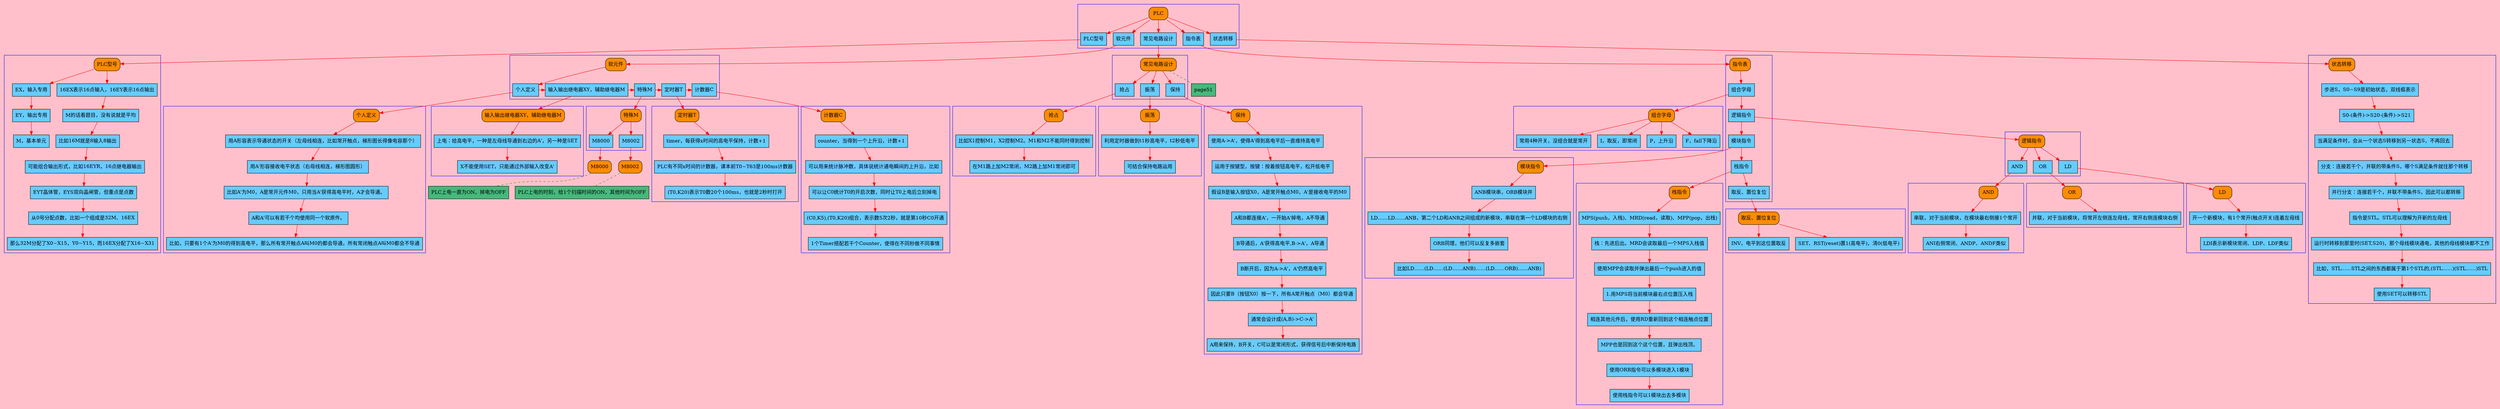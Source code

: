 digraph Example{
graph [bgcolor="pink"]
subgraph cluster_1{
	color="blue"
	1 3 5 7 9 11
}
subgraph cluster_2{
	color="blue"
	2 12 14 16
}
subgraph cluster_2{
	color="blue"
	2 18 20 22 24 26 28 30
}
subgraph cluster_4{
	color="blue"
	4 32 34 36 38 40{rank=same;32;34;36;38;40;}

}
subgraph cluster_33{
	color="blue"
	33 42 44 46 48 50
}
subgraph cluster_35{
	color="blue"
	35 52 54
}
subgraph cluster_39{
	color="blue"
	39 56 58 60
}
subgraph cluster_41{
	color="blue"
	41 62 64 66 68 70
}
subgraph cluster_37{
	color="blue"
	37 73 75
}
subgraph cluster_6{
	color="blue"
	6 79 81 83
}
subgraph cluster_78{
	color="blue"
	78 85 87 89 91 93 95 97 99 101
}
subgraph cluster_80{
	color="blue"
	80 103 105
}
subgraph cluster_82{
	color="blue"
	82 107 109
}
subgraph cluster_8{
	color="blue"
	8 111 113 115 117 119
}
subgraph cluster_112{
	color="blue"
	112 122 124 126 128
}
subgraph cluster_114{
	color="blue"
	114 130 132 134
}
subgraph cluster_120{
	color="blue"
	120 136 138
}
subgraph cluster_129{
	color="blue"
	129 139 141
}
subgraph cluster_131{
	color="blue"
	131 143 145
}
subgraph cluster_133{
	color="blue"
	133 147
}
subgraph cluster_116{
	color="blue"
	116 149 151 153 155
}
subgraph cluster_118{
	color="blue"
	118 157 159 161 163 165 167 169 171
}
subgraph cluster_10{
	color="blue"
	10 173 175 177 179 181 183 185 187 189
}
1 [label="PLC",shape="Mrecord",style="filled",fillcolor="#FF8C00"]
1 -> {11,9,7,5,3}[style="solid",color="red"]
11 -> {10}[style="solid",color="red"]
9 -> {8}[style="solid",color="red"]
7 -> {6}[style="solid",color="red"]
5 -> {4}[style="solid",color="red"]
3 -> {2}[style="solid",color="red"]
10 -> {173}[style="solid",color="red"]
8 -> {111}[style="solid",color="red"]
6 -> {83,81,79}[style="solid",color="red"]
6 -> {84}[style="dashed",color="ForestGreen",dir="none"]
4 -> {32}[style="solid",color="red"]
2 -> {18,12}[style="solid",color="red"]
173 -> {175}[style="solid",color="red"]
111 -> {113,112}[style="solid",color="red"]
83 -> {82}[style="solid",color="red"]
81 -> {80}[style="solid",color="red"]
79 -> {78}[style="solid",color="red"]
32 -> {34,33}[style="solid",color="red"]
18 -> {20}[style="solid",color="red"]
12 -> {14}[style="solid",color="red"]
175 -> {177}[style="solid",color="red"]
113 -> {115,114}[style="solid",color="red"]
112 -> {128,126,124,122}[style="solid",color="red"]
82 -> {107}[style="solid",color="red"]
80 -> {103}[style="solid",color="red"]
78 -> {85}[style="solid",color="red"]
34 -> {36,35}[style="solid",color="red"]
33 -> {42}[style="solid",color="red"]
20 -> {22}[style="solid",color="red"]
14 -> {16}[style="solid",color="red"]
177 -> {179}[style="solid",color="red"]
115 -> {117,116}[style="solid",color="red"]
114 -> {134,132,130}[style="solid",color="red"]
107 -> {109}[style="solid",color="red"]
103 -> {105}[style="solid",color="red"]
85 -> {87}[style="solid",color="red"]
36 -> {38,37}[style="solid",color="red"]
35 -> {52}[style="solid",color="red"]
42 -> {44}[style="solid",color="red"]
22 -> {24}[style="solid",color="red"]
179 -> {181}[style="solid",color="red"]
117 -> {119,118}[style="solid",color="red"]
116 -> {149}[style="solid",color="red"]
134 -> {133}[style="solid",color="red"]
132 -> {131}[style="solid",color="red"]
130 -> {129}[style="solid",color="red"]
87 -> {89}[style="solid",color="red"]
38 -> {40,39}[style="solid",color="red"]
37 -> {75,73}[style="solid",color="red"]
52 -> {54}[style="solid",color="red"]
44 -> {46}[style="solid",color="red"]
24 -> {26}[style="solid",color="red"]
181 -> {183}[style="solid",color="red"]
119 -> {120}[style="solid",color="red"]
118 -> {157}[style="solid",color="red"]
149 -> {151}[style="solid",color="red"]
133 -> {147}[style="solid",color="red"]
131 -> {143}[style="solid",color="red"]
129 -> {139}[style="solid",color="red"]
89 -> {91}[style="solid",color="red"]
40 -> {41}[style="solid",color="red"]
39 -> {56}[style="solid",color="red"]
75 -> {74}[style="solid",color="red"]
73 -> {72}[style="solid",color="red"]
46 -> {48}[style="solid",color="red"]
26 -> {28}[style="solid",color="red"]
183 -> {185}[style="solid",color="red"]
120 -> {138,136}[style="solid",color="red"]
157 -> {159}[style="solid",color="red"]
151 -> {153}[style="solid",color="red"]
143 -> {145}[style="solid",color="red"]
139 -> {141}[style="solid",color="red"]
91 -> {93}[style="solid",color="red"]
41 -> {62}[style="solid",color="red"]
56 -> {58}[style="solid",color="red"]
74 -> {77}[style="dashed",color="ForestGreen",dir="none"]
72 -> {76}[style="dashed",color="ForestGreen",dir="none"]
48 -> {50}[style="solid",color="red"]
28 -> {30}[style="solid",color="red"]
185 -> {187}[style="solid",color="red"]
159 -> {161}[style="solid",color="red"]
153 -> {155}[style="solid",color="red"]
93 -> {95}[style="solid",color="red"]
62 -> {64}[style="solid",color="red"]
58 -> {60}[style="solid",color="red"]
187 -> {189}[style="solid",color="red"]
161 -> {163}[style="solid",color="red"]
95 -> {97}[style="solid",color="red"]
64 -> {66}[style="solid",color="red"]
163 -> {165}[style="solid",color="red"]
97 -> {99}[style="solid",color="red"]
66 -> {68}[style="solid",color="red"]
165 -> {167}[style="solid",color="red"]
99 -> {101}[style="solid",color="red"]
68 -> {70}[style="solid",color="red"]
167 -> {169}[style="solid",color="red"]
169 -> {171}[style="solid",color="red"]
2 [label="PLC型号",shape="Mrecord",style="filled",fillcolor="#FF8C00"]
3 [label="PLC型号",shape="box",style="filled",fillcolor="#66CCff"]
4 [label="软元件",shape="Mrecord",style="filled",fillcolor="#FF8C00"]
5 [label="软元件",shape="box",style="filled",fillcolor="#66CCff"]
6 [label="常见电路设计",shape="Mrecord",style="filled",fillcolor="#FF8C00"]
7 [label="常见电路设计",shape="box",style="filled",fillcolor="#66CCff"]
8 [label="指令表",shape="Mrecord",style="filled",fillcolor="#FF8C00"]
9 [label="指令表",shape="box",style="filled",fillcolor="#66CCff"]
10 [label="状态转移",shape="Mrecord",style="filled",fillcolor="#FF8C00"]
11 [label="状态转移",shape="box",style="filled",fillcolor="#66CCff"]
12 [label="EX，输入专用",shape="box",style="filled",fillcolor="#66CCff"]
14 [label="EY，输出专用",shape="box",style="filled",fillcolor="#66CCff"]
16 [label="M，基本单元",shape="box",style="filled",fillcolor="#66CCff"]
18 [label="16EX表示16点输入，16EY表示16点输出",shape="box",style="filled",fillcolor="#66CCff"]
20 [label="M的话看题目，没有说就是平均",shape="box",style="filled",fillcolor="#66CCff"]
22 [label="比如16M就是8输入8输出",shape="box",style="filled",fillcolor="#66CCff"]
24 [label="可能组合输出形式，比如16EYR，16点继电器输出",shape="box",style="filled",fillcolor="#66CCff"]
26 [label="EYT晶体管，EYS双向晶闸管，但重点是点数",shape="box",style="filled",fillcolor="#66CCff"]
28 [label="从0号分配点数，比如一个组成是32M、16EX",shape="box",style="filled",fillcolor="#66CCff"]
30 [label="那么32M分配了X0~X15，Y0~Y15，而16EX分配了X16~X31",shape="box",style="filled",fillcolor="#66CCff"]
32 [label="个人定义",shape="box",style="filled",fillcolor="#66CCff"]
33 [label="个人定义",shape="Mrecord",style="filled",fillcolor="#FF8C00"]
34 [label="输入输出继电器XY，辅助继电器M",shape="box",style="filled",fillcolor="#66CCff"]
35 [label="输入输出继电器XY，辅助继电器M",shape="Mrecord",style="filled",fillcolor="#FF8C00"]
36 [label="特殊M",shape="box",style="filled",fillcolor="#66CCff"]
37 [label="特殊M",shape="Mrecord",style="filled",fillcolor="#FF8C00"]
38 [label="定时器T",shape="box",style="filled",fillcolor="#66CCff"]
39 [label="定时器T",shape="Mrecord",style="filled",fillcolor="#FF8C00"]
40 [label="计数器C",shape="box",style="filled",fillcolor="#66CCff"]
41 [label="计数器C",shape="Mrecord",style="filled",fillcolor="#FF8C00"]
42 [label="用A形容表示导通状态的开关（左母线相连，比如常开触点，梯形图长得像电容那个）",shape="box",style="filled",fillcolor="#66CCff"]
44 [label="用A'形容接收电平状态（右母线相连，梯形图圆形）",shape="box",style="filled",fillcolor="#66CCff"]
46 [label="比如A'为M0，A是常开元件M0，只用当A'获得高电平时，A才会导通。",shape="box",style="filled",fillcolor="#66CCff"]
48 [label="A和A'可以有若干个均使用同一个软原件。",shape="box",style="filled",fillcolor="#66CCff"]
50 [label="比如，只要有1个A'为M0的得到高电平，那么所有常开触点A叫M0的都会导通，所有常闭触点A叫M0都会不导通",shape="box",style="filled",fillcolor="#66CCff"]
52 [label="上电：给高电平，一种是左母线导通到右边的A'，另一种是SET",shape="box",style="filled",fillcolor="#66CCff"]
54 [label="X不能使用SET，只能通过外部输入改变A'",shape="box",style="filled",fillcolor="#66CCff"]
56 [label="timer，每获得x时间的高电平保持，计数+1",shape="box",style="filled",fillcolor="#66CCff"]
58 [label="PLC有不同x时间的计数器，课本前T0~T63是100ms计数器",shape="box",style="filled",fillcolor="#66CCff"]
60 [label="(T0,K20)表示T0数20个100ms，也就是2秒时打开",shape="box",style="filled",fillcolor="#66CCff"]
62 [label="counter，当得到一个上升沿，计数+1",shape="box",style="filled",fillcolor="#66CCff"]
64 [label="可以用来统计脉冲数，具体说统计通电瞬间的上升沿，比如",shape="box",style="filled",fillcolor="#66CCff"]
66 [label="可以让C0统计T0的开启次数，同时让T0上电后立刻掉电",shape="box",style="filled",fillcolor="#66CCff"]
68 [label="(C0,K5),(T0,K20)组合，表示数5次2秒，就是第10秒C0开通",shape="box",style="filled",fillcolor="#66CCff"]
70 [label="1个Timer搭配若干个Counter，使得在不同秒做不同事情",shape="box",style="filled",fillcolor="#66CCff"]
72 [label="M8000",shape="Mrecord",style="filled",fillcolor="#FF8C00"]
73 [label="M8000",shape="box",style="filled",fillcolor="#66CCff"]
74 [label="M8002",shape="Mrecord",style="filled",fillcolor="#FF8C00"]
75 [label="M8002",shape="box",style="filled",fillcolor="#66CCff"]
76 [label="PLC上电一直为ON，掉电为OFF",shape="box",style="filled",fillcolor="#45b97c"]
77 [label="PLC上电的时刻，给1个扫描时间的ON，其他时间为OFF",shape="box",style="filled",fillcolor="#45b97c"]
78 [label="保持",shape="Mrecord",style="filled",fillcolor="#FF8C00"]
79 [label="保持",shape="box",style="filled",fillcolor="#66CCff"]
80 [label="抢占",shape="Mrecord",style="filled",fillcolor="#FF8C00"]
81 [label="抢占",shape="box",style="filled",fillcolor="#66CCff"]
82 [label="振荡",shape="Mrecord",style="filled",fillcolor="#FF8C00"]
83 [label="振荡",shape="box",style="filled",fillcolor="#66CCff"]
84 [label="page51",shape="box",style="filled",fillcolor="#45b97c"]
85 [label="使用A-&gt;A'，使得A'得到高电平后一直维持高电平",shape="box",style="filled",fillcolor="#66CCff"]
87 [label="运用于按键型，按键：按着按钮高电平，松开低电平",shape="box",style="filled",fillcolor="#66CCff"]
89 [label="假设B是输入按钮X0，A是常开触点M0，A'是接收电平的M0",shape="box",style="filled",fillcolor="#66CCff"]
91 [label="A和B都连接A'，一开始A'掉电，A不导通",shape="box",style="filled",fillcolor="#66CCff"]
93 [label="B导通后，A'获得高电平,B-&gt;A'，A导通",shape="box",style="filled",fillcolor="#66CCff"]
95 [label="B断开后，因为A-&gt;A'，A'仍然高电平",shape="box",style="filled",fillcolor="#66CCff"]
97 [label="因此只要B（按钮X0）按一下，所有A常开触点（M0）都会导通",shape="box",style="filled",fillcolor="#66CCff"]
99 [label="通常会设计成(A,B)-&gt;C-&gt;A'",shape="box",style="filled",fillcolor="#66CCff"]
101 [label="A用来保持，B开关，C可以是常闭形式，获得信号后中断保持电路",shape="box",style="filled",fillcolor="#66CCff"]
103 [label="比如X1控制M1，X2控制M2。M1和M2不能同时得到控制",shape="box",style="filled",fillcolor="#66CCff"]
105 [label="在M1路上加M2常闭，M2路上加M1常闭即可",shape="box",style="filled",fillcolor="#66CCff"]
107 [label="利用定时器做到t1秒高电平，t2秒低电平",shape="box",style="filled",fillcolor="#66CCff"]
109 [label="可结合保持电路运用",shape="box",style="filled",fillcolor="#66CCff"]
111 [label="组合字母",shape="box",style="filled",fillcolor="#66CCff"]
112 [label="组合字母",shape="Mrecord",style="filled",fillcolor="#FF8C00"]
113 [label="逻辑指令",shape="box",style="filled",fillcolor="#66CCff"]
114 [label="逻辑指令",shape="Mrecord",style="filled",fillcolor="#FF8C00"]
115 [label="模块指令",shape="box",style="filled",fillcolor="#66CCff"]
116 [label="模块指令",shape="Mrecord",style="filled",fillcolor="#FF8C00"]
117 [label="栈指令",shape="box",style="filled",fillcolor="#66CCff"]
118 [label="栈指令",shape="Mrecord",style="filled",fillcolor="#FF8C00"]
119 [label="取反、置位复位",shape="box",style="filled",fillcolor="#66CCff"]
120 [label="取反、置位复位",shape="Mrecord",style="filled",fillcolor="#FF8C00"]
122 [label="常用4种开关，没组合就是常开",shape="box",style="filled",fillcolor="#66CCff"]
124 [label="I，取反，即常闭",shape="box",style="filled",fillcolor="#66CCff"]
126 [label="P，上升沿",shape="box",style="filled",fillcolor="#66CCff"]
128 [label="F，fall下降沿",shape="box",style="filled",fillcolor="#66CCff"]
129 [label="LD",shape="Mrecord",style="filled",fillcolor="#FF8C00"]
130 [label="LD",shape="box",style="filled",fillcolor="#66CCff"]
131 [label="AND",shape="Mrecord",style="filled",fillcolor="#FF8C00"]
132 [label="AND",shape="box",style="filled",fillcolor="#66CCff"]
133 [label="OR",shape="Mrecord",style="filled",fillcolor="#FF8C00"]
134 [label="OR",shape="box",style="filled",fillcolor="#66CCff"]
136 [label="INV，电平到这位置取反",shape="box",style="filled",fillcolor="#66CCff"]
138 [label="SET、RST(reset)置1(高电平)，清0(低电平)",shape="box",style="filled",fillcolor="#66CCff"]
139 [label="开一个新模块，有1个常开(触点开关)连着左母线",shape="box",style="filled",fillcolor="#66CCff"]
141 [label="LDI表示新模块常闭、LDP、LDF类似",shape="box",style="filled",fillcolor="#66CCff"]
143 [label="串联，对于当前模块，在模块最右侧接1个常开",shape="box",style="filled",fillcolor="#66CCff"]
145 [label="ANI右侧常闭、ANDP、ANDF类似",shape="box",style="filled",fillcolor="#66CCff"]
147 [label="并联，对于当前模块，将常开左侧连左母线，常开右侧连模块右侧",shape="box",style="filled",fillcolor="#66CCff"]
149 [label="ANB模块串，ORB模块并",shape="box",style="filled",fillcolor="#66CCff"]
151 [label="LD……LD……ANB，第二个LD和ANB之间组成的新模块，串联在第一个LD模块的右侧",shape="box",style="filled",fillcolor="#66CCff"]
153 [label="ORB同理，他们可以反复多嵌套",shape="box",style="filled",fillcolor="#66CCff"]
155 [label="比如LD……(LD……(LD……ANB)……(LD……ORB)……ANB)",shape="box",style="filled",fillcolor="#66CCff"]
157 [label="MPS(push，入栈)、MRD(read，读取)、MPP(pop，出栈)",shape="box",style="filled",fillcolor="#66CCff"]
159 [label="栈：先进后出。MRD会读取最后一个MPS入栈值",shape="box",style="filled",fillcolor="#66CCff"]
161 [label="使用MPP会读取并弹出最后一个push进入的值",shape="box",style="filled",fillcolor="#66CCff"]
163 [label="1.用MPS将当前模块最右点位置压入栈",shape="box",style="filled",fillcolor="#66CCff"]
165 [label="相连其他元件后，使用RD重新回到这个相连触点位置",shape="box",style="filled",fillcolor="#66CCff"]
167 [label="MPP也是回到这个这个位置，且弹出栈顶。",shape="box",style="filled",fillcolor="#66CCff"]
169 [label="使用ORB指令可以多模块进入1模块",shape="box",style="filled",fillcolor="#66CCff"]
171 [label="使用栈指令可以1模块出去多模块",shape="box",style="filled",fillcolor="#66CCff"]
173 [label="步进S，S0~S9是初始状态，双线框表示",shape="box",style="filled",fillcolor="#66CCff"]
175 [label="S0-(条件)-&gt;S20-(条件)-&gt;S21",shape="box",style="filled",fillcolor="#66CCff"]
177 [label="当满足条件时，会从一个状态S转移到另一状态S，不再回去",shape="box",style="filled",fillcolor="#66CCff"]
179 [label="分支：连接若干个，并联的带条件S，哪个S满足条件就往那个转移",shape="box",style="filled",fillcolor="#66CCff"]
181 [label="并行分支：连接若干个，并联不带条件S，因此可以都转移",shape="box",style="filled",fillcolor="#66CCff"]
183 [label="指令是STL。STL可以理解为开新的左母线",shape="box",style="filled",fillcolor="#66CCff"]
185 [label="运行时转移到那里时(SET,S20)，那个母线模块通电，其他的母线模块都不工作",shape="box",style="filled",fillcolor="#66CCff"]
187 [label="比如，STL……STL之间的东西都属于第1个STL的,(STL……)(STL……)STL",shape="box",style="filled",fillcolor="#66CCff"]
189 [label="使用SET可以转移STL",shape="box",style="filled",fillcolor="#66CCff"]
}